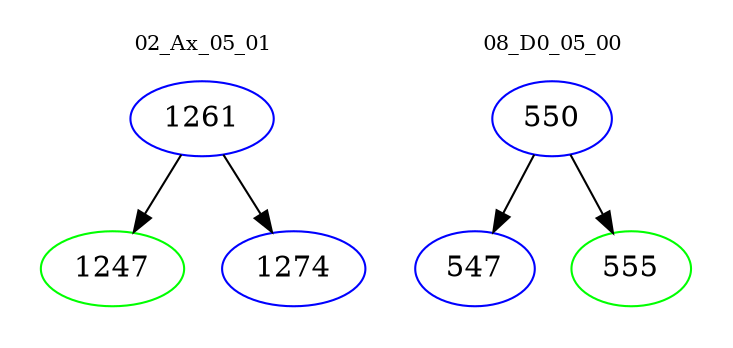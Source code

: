 digraph{
subgraph cluster_0 {
color = white
label = "02_Ax_05_01";
fontsize=10;
T0_1261 [label="1261", color="blue"]
T0_1261 -> T0_1247 [color="black"]
T0_1247 [label="1247", color="green"]
T0_1261 -> T0_1274 [color="black"]
T0_1274 [label="1274", color="blue"]
}
subgraph cluster_1 {
color = white
label = "08_D0_05_00";
fontsize=10;
T1_550 [label="550", color="blue"]
T1_550 -> T1_547 [color="black"]
T1_547 [label="547", color="blue"]
T1_550 -> T1_555 [color="black"]
T1_555 [label="555", color="green"]
}
}

